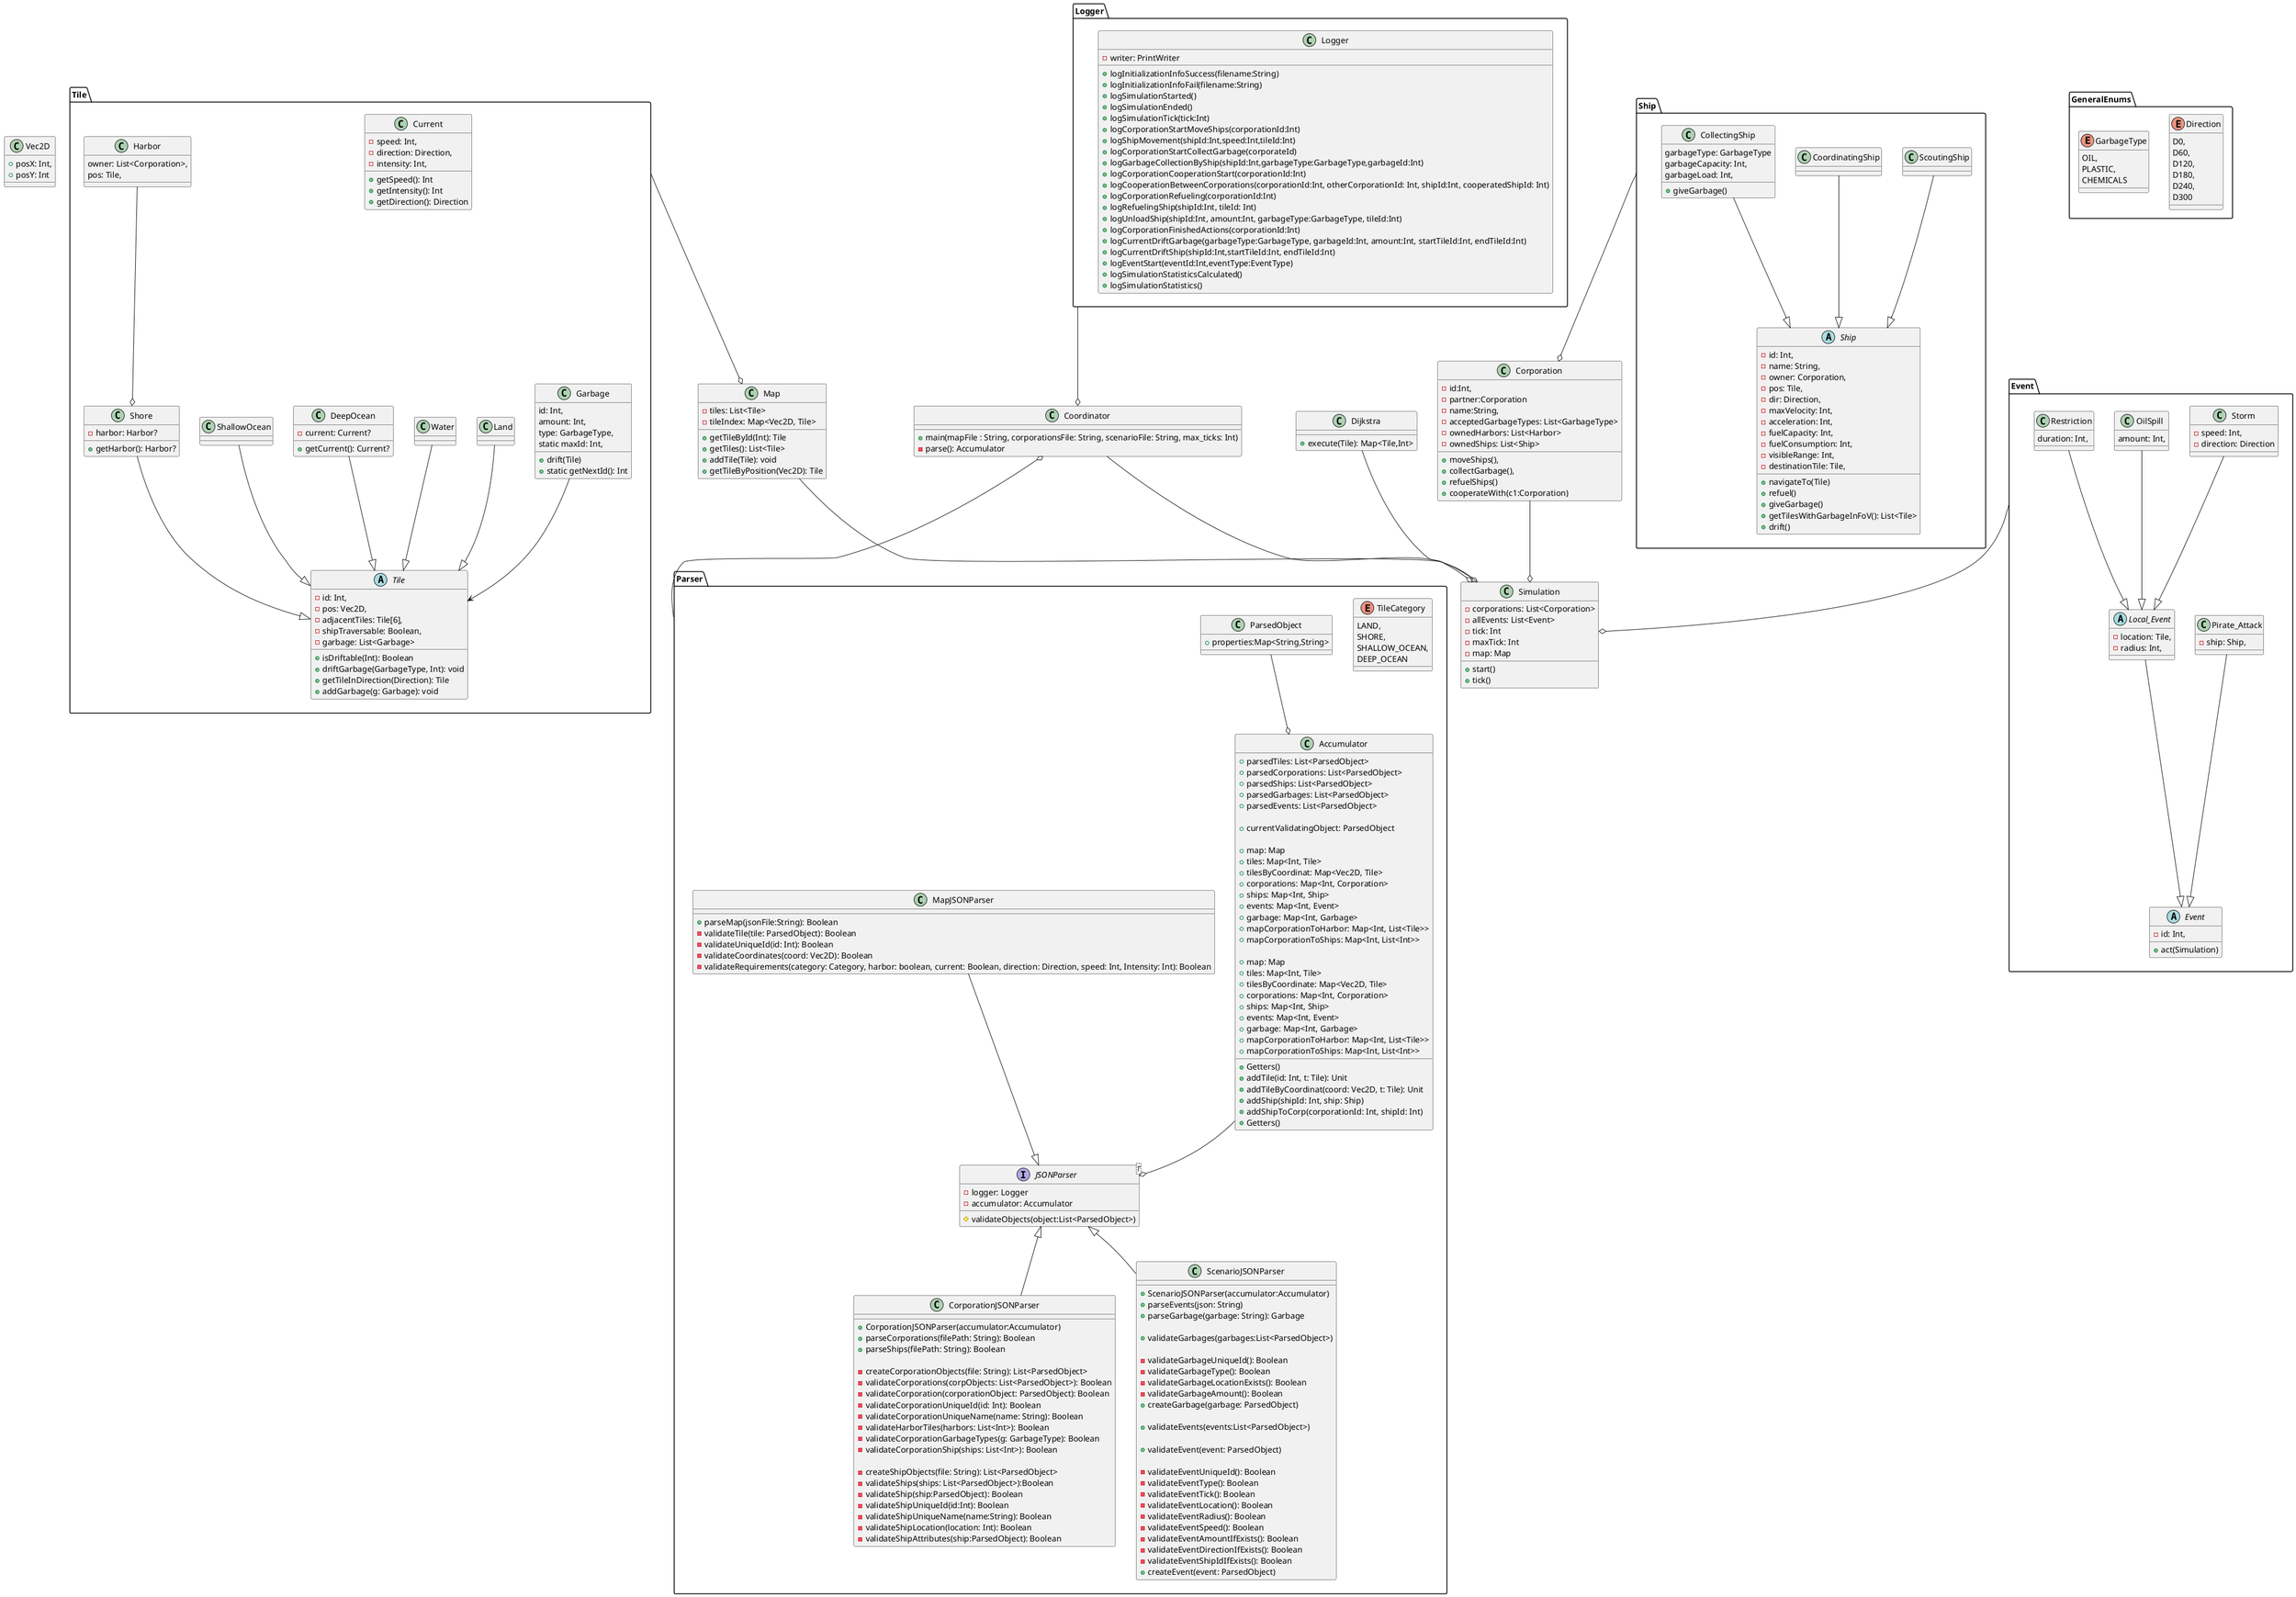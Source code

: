 @startuml
'General
package GeneralEnums{
  enum Direction{
    D0,
    D60,
    D120,
    D180,
    D240,
    D300
  }
  enum GarbageType{
    OIL,
    PLASTIC,
    CHEMICALS
  }
}
class Vec2D{
  + posX: Int,
  + posY: Int
}
class Corporation {
  - id:Int,
  - partner:Corporation
  - name:String,
  - acceptedGarbageTypes: List<GarbageType>
  - ownedHarbors: List<Harbor>
  - ownedShips: List<Ship>
  + moveShips(),
  + collectGarbage(),
  + refuelShips()
  +cooperateWith(c1:Corporation)
}
class Dijkstra{
  + execute(Tile): Map<Tile,Int>
}

Dijkstra --o Simulation


Coordinator o-- Parser
Event --o Simulation
Ship --o Corporation
Tile --o Map
Logger --o Coordinator


class Coordinator {
 + main(mapFile : String, corporationsFile: String, scenarioFile: String, max_ticks: Int)
 - parse(): Accumulator
}
Coordinator -- Simulation
class Map {
  - tiles: List<Tile>
  - tileIndex: Map<Vec2D, Tile>
  + getTileById(Int): Tile
  + getTiles(): List<Tile>
  + addTile(Tile): void
  + getTileByPosition(Vec2D): Tile
}


class Simulation {
  - corporations: List<Corporation>
  - allEvents: List<Event>
  - tick: Int
  - maxTick: Int
  - map: Map
  + start()
  + tick()

}
Corporation --o Simulation
Map --o Simulation
package Event{
  abstract class Event {
    - id: Int,
    + act(Simulation)
  }
  Pirate_Attack --|> Event
  class Pirate_Attack {
    - ship: Ship,
  }
  Local_Event --|> Event
  abstract class Local_Event {
    - location: Tile,
    - radius: Int,
  }
  Storm --|> Local_Event
  class Storm {
    - speed: Int,
    - direction: Direction
  }
  OilSpill --|> Local_Event
  class OilSpill {
    amount: Int,
  }
  Restriction --|> Local_Event
  class Restriction {
    duration: Int,
  }
}
package Parser {
  enum TileCategory {
    LAND,
    SHORE,
    SHALLOW_OCEAN,
    DEEP_OCEAN
  }
  class ParsedObject {
    + properties:Map<String,String>
  }
  interface JSONParser<T>{
    - logger: Logger
    - accumulator: Accumulator
    # validateObjects(object:List<ParsedObject>)
  }

  MapJSONParser --|> JSONParser


  class MapJSONParser {
    + parseMap(jsonFile:String): Boolean
    - validateTile(tile: ParsedObject): Boolean
    - validateUniqueId(id: Int): Boolean
    - validateCoordinates(coord: Vec2D): Boolean
    - validateRequirements(category: Category, harbor: boolean, current: Boolean, direction: Direction, speed: Int, Intensity: Int): Boolean
  }

  class CorporationJSONParser{
'    -map: Map
'    -corporations: List<Corporation>
'    -ships: Map<Int, Ship>
'    -mapCorporationToHarbor: Map<Int, List<Tile>>
'    -currentObject: ParsedObject
'    -mapCorporationToShips: Map<Int, List<Int>>


    +CorporationJSONParser(accumulator:Accumulator)
    +parseCorporations(filePath: String): Boolean
    +parseShips(filePath: String): Boolean

    - createCorporationObjects(file: String): List<ParsedObject>
    -validateCorporations(corpObjects: List<ParsedObject>): Boolean
    -validateCorporation(corporationObject: ParsedObject): Boolean
    -validateCorporationUniqueId(id: Int): Boolean
    -validateCorporationUniqueName(name: String): Boolean
    -validateHarborTiles(harbors: List<Int>): Boolean
    -validateCorporationGarbageTypes(g: GarbageType): Boolean
    -validateCorporationShip(ships: List<Int>): Boolean

    - createShipObjects(file: String): List<ParsedObject>
    - validateShips(ships: List<ParsedObject>):Boolean
    - validateShip(ship:ParsedObject): Boolean
    - validateShipUniqueId(id:Int): Boolean
    - validateShipUniqueName(name:String): Boolean
    - validateShipLocation(location: Int): Boolean
    - validateShipAttributes(ship:ParsedObject): Boolean
  }

  class ScenarioJSONParser{
    + ScenarioJSONParser(accumulator:Accumulator)
    + parseEvents(json: String)
    + parseGarbage(garbage: String): Garbage

    + validateGarbages(garbages:List<ParsedObject>)

    - validateGarbageUniqueId(): Boolean
    - validateGarbageType(): Boolean
    - validateGarbageLocationExists(): Boolean
    - validateGarbageAmount(): Boolean
    + createGarbage(garbage: ParsedObject)

    + validateEvents(events:List<ParsedObject>)

    + validateEvent(event: ParsedObject)

    - validateEventUniqueId(): Boolean
    - validateEventType(): Boolean
    - validateEventTick(): Boolean
    - validateEventLocation(): Boolean
    - validateEventRadius(): Boolean
    - validateEventSpeed(): Boolean
    - validateEventAmountIfExists(): Boolean
    - validateEventDirectionIfExists(): Boolean
    - validateEventShipIdIfExists(): Boolean
    + createEvent(event: ParsedObject)
  }

  JSONParser <|-- CorporationJSONParser
  JSONParser <|-- ScenarioJSONParser
  Accumulator --o JSONParser
  ParsedObject --o Accumulator
  class Accumulator {

    +parsedTiles: List<ParsedObject>
    +parsedCorporations: List<ParsedObject>
    +parsedShips: List<ParsedObject>
    +parsedGarbages: List<ParsedObject>
    +parsedEvents: List<ParsedObject>

    +currentValidatingObject: ParsedObject

    +map: Map
    +tiles: Map<Int, Tile>
    +tilesByCoordinat: Map<Vec2D, Tile>
    +corporations: Map<Int, Corporation>
    +ships: Map<Int, Ship>
    +events: Map<Int, Event>
    +garbage: Map<Int, Garbage>
    +mapCorporationToHarbor: Map<Int, List<Tile>>
    +mapCorporationToShips: Map<Int, List<Int>>
    +Getters()
    +addTile(id: Int, t: Tile): Unit
    +addTileByCoordinat(coord: Vec2D, t: Tile): Unit
    +addShip(shipId: Int, ship: Ship)
    +addShipToCorp(corporationId: Int, shipId: Int)

    + map: Map
    + tiles: Map<Int, Tile>
    + tilesByCoordinate: Map<Vec2D, Tile>
    + corporations: Map<Int, Corporation>
    + ships: Map<Int, Ship>
    + events: Map<Int, Event>
    + garbage: Map<Int, Garbage>
    + mapCorporationToHarbor: Map<Int, List<Tile>>
    + mapCorporationToShips: Map<Int, List<Int>>
    + Getters()

  }
}


package Tile{
  abstract class Tile{
    - id: Int,
    - pos: Vec2D,
    - adjacentTiles: Tile[6],
    - shipTraversable: Boolean,
    - garbage: List<Garbage>
    + isDriftable(Int): Boolean
    + driftGarbage(GarbageType, Int): void
    + getTileInDirection(Direction): Tile
    + addGarbage(g: Garbage): void
  }


  class Garbage {
    id: Int,
    amount: Int,
    type: GarbageType,
    static maxId: Int,
    +drift(Tile)
    +static getNextId(): Int
  }

  Garbage --> Tile

  Land --|> Tile
  Water --|> Tile

  Shore --|> Tile
  DeepOcean --|> Tile
  ShallowOcean --|> Tile

  class Current {
    - speed: Int,
    - direction: Direction,
    - intensity: Int,
    + getSpeed(): Int
    + getIntensity(): Int
    + getDirection(): Direction
  }
  class Land{
  }
  class Shore{
    - harbor: Harbor?
    + getHarbor(): Harbor?
  }
  class ShallowOcean{}
  class DeepOcean{
    - current: Current?
    + getCurrent(): Current?
  }

class Harbor {
  owner: List<Corporation>,
  pos: Tile,
}
Harbor --o Shore
}
'Ships
package Ship{
  abstract class Ship {
    - id: Int,
    - name: String,
    - owner: Corporation,
    - pos: Tile,
    - dir: Direction,
    - maxVelocity: Int,
    - acceleration: Int,
    - fuelCapacity: Int,
    - fuelConsumption: Int,
    - visibleRange: Int,
    - destinationTile: Tile,
    + navigateTo(Tile)
    + refuel()
    + giveGarbage()
    + getTilesWithGarbageInFoV(): List<Tile>
    + drift()
  }

  ScoutingShip --|> Ship
  CoordinatingShip --|> Ship
  CollectingShip --|> Ship

  class ScoutingShip{
  }
  class CoordinatingShip{
  }
  class CollectingShip{
    garbageType: GarbageType
    garbageCapacity: Int,
    garbageLoad: Int,
    + giveGarbage()
  }
}
package Logger{
  class Logger{
'  - writer: PrintWriter = new PrintWriter(System.out)
    - writer: PrintWriter
    + logInitializationInfoSuccess(filename:String)
    + logInitializationInfoFail(filename:String)
    + logSimulationStarted()
    + logSimulationEnded()
    + logSimulationTick(tick:Int)
    + logCorporationStartMoveShips(corporationId:Int)
    + logShipMovement(shipId:Int,speed:Int,tileId:Int)
    + logCorporationStartCollectGarbage(corporateId)
    + logGarbageCollectionByShip(shipId:Int,garbageType:GarbageType,garbageId:Int)
    + logCorporationCooperationStart(corporationId:Int)
    + logCooperationBetweenCorporations(corporationId:Int, otherCorporationId: Int, shipId:Int, cooperatedShipId: Int)
    + logCorporationRefueling(corporationId:Int)
    + logRefuelingShip(shipId:Int, tileId: Int)
    + logUnloadShip(shipId:Int, amount:Int, garbageType:GarbageType, tileId:Int)
    + logCorporationFinishedActions(corporationId:Int)
    + logCurrentDriftGarbage(garbageType:GarbageType, garbageId:Int, amount:Int, startTileId:Int, endTileId:Int)
    + logCurrentDriftShip(shipId:Int,startTileId:Int, endTileId:Int)
    + logEventStart(eventId:Int,eventType:EventType)
    + logSimulationStatisticsCalculated()
    + logSimulationStatistics()
  }
}
@enduml